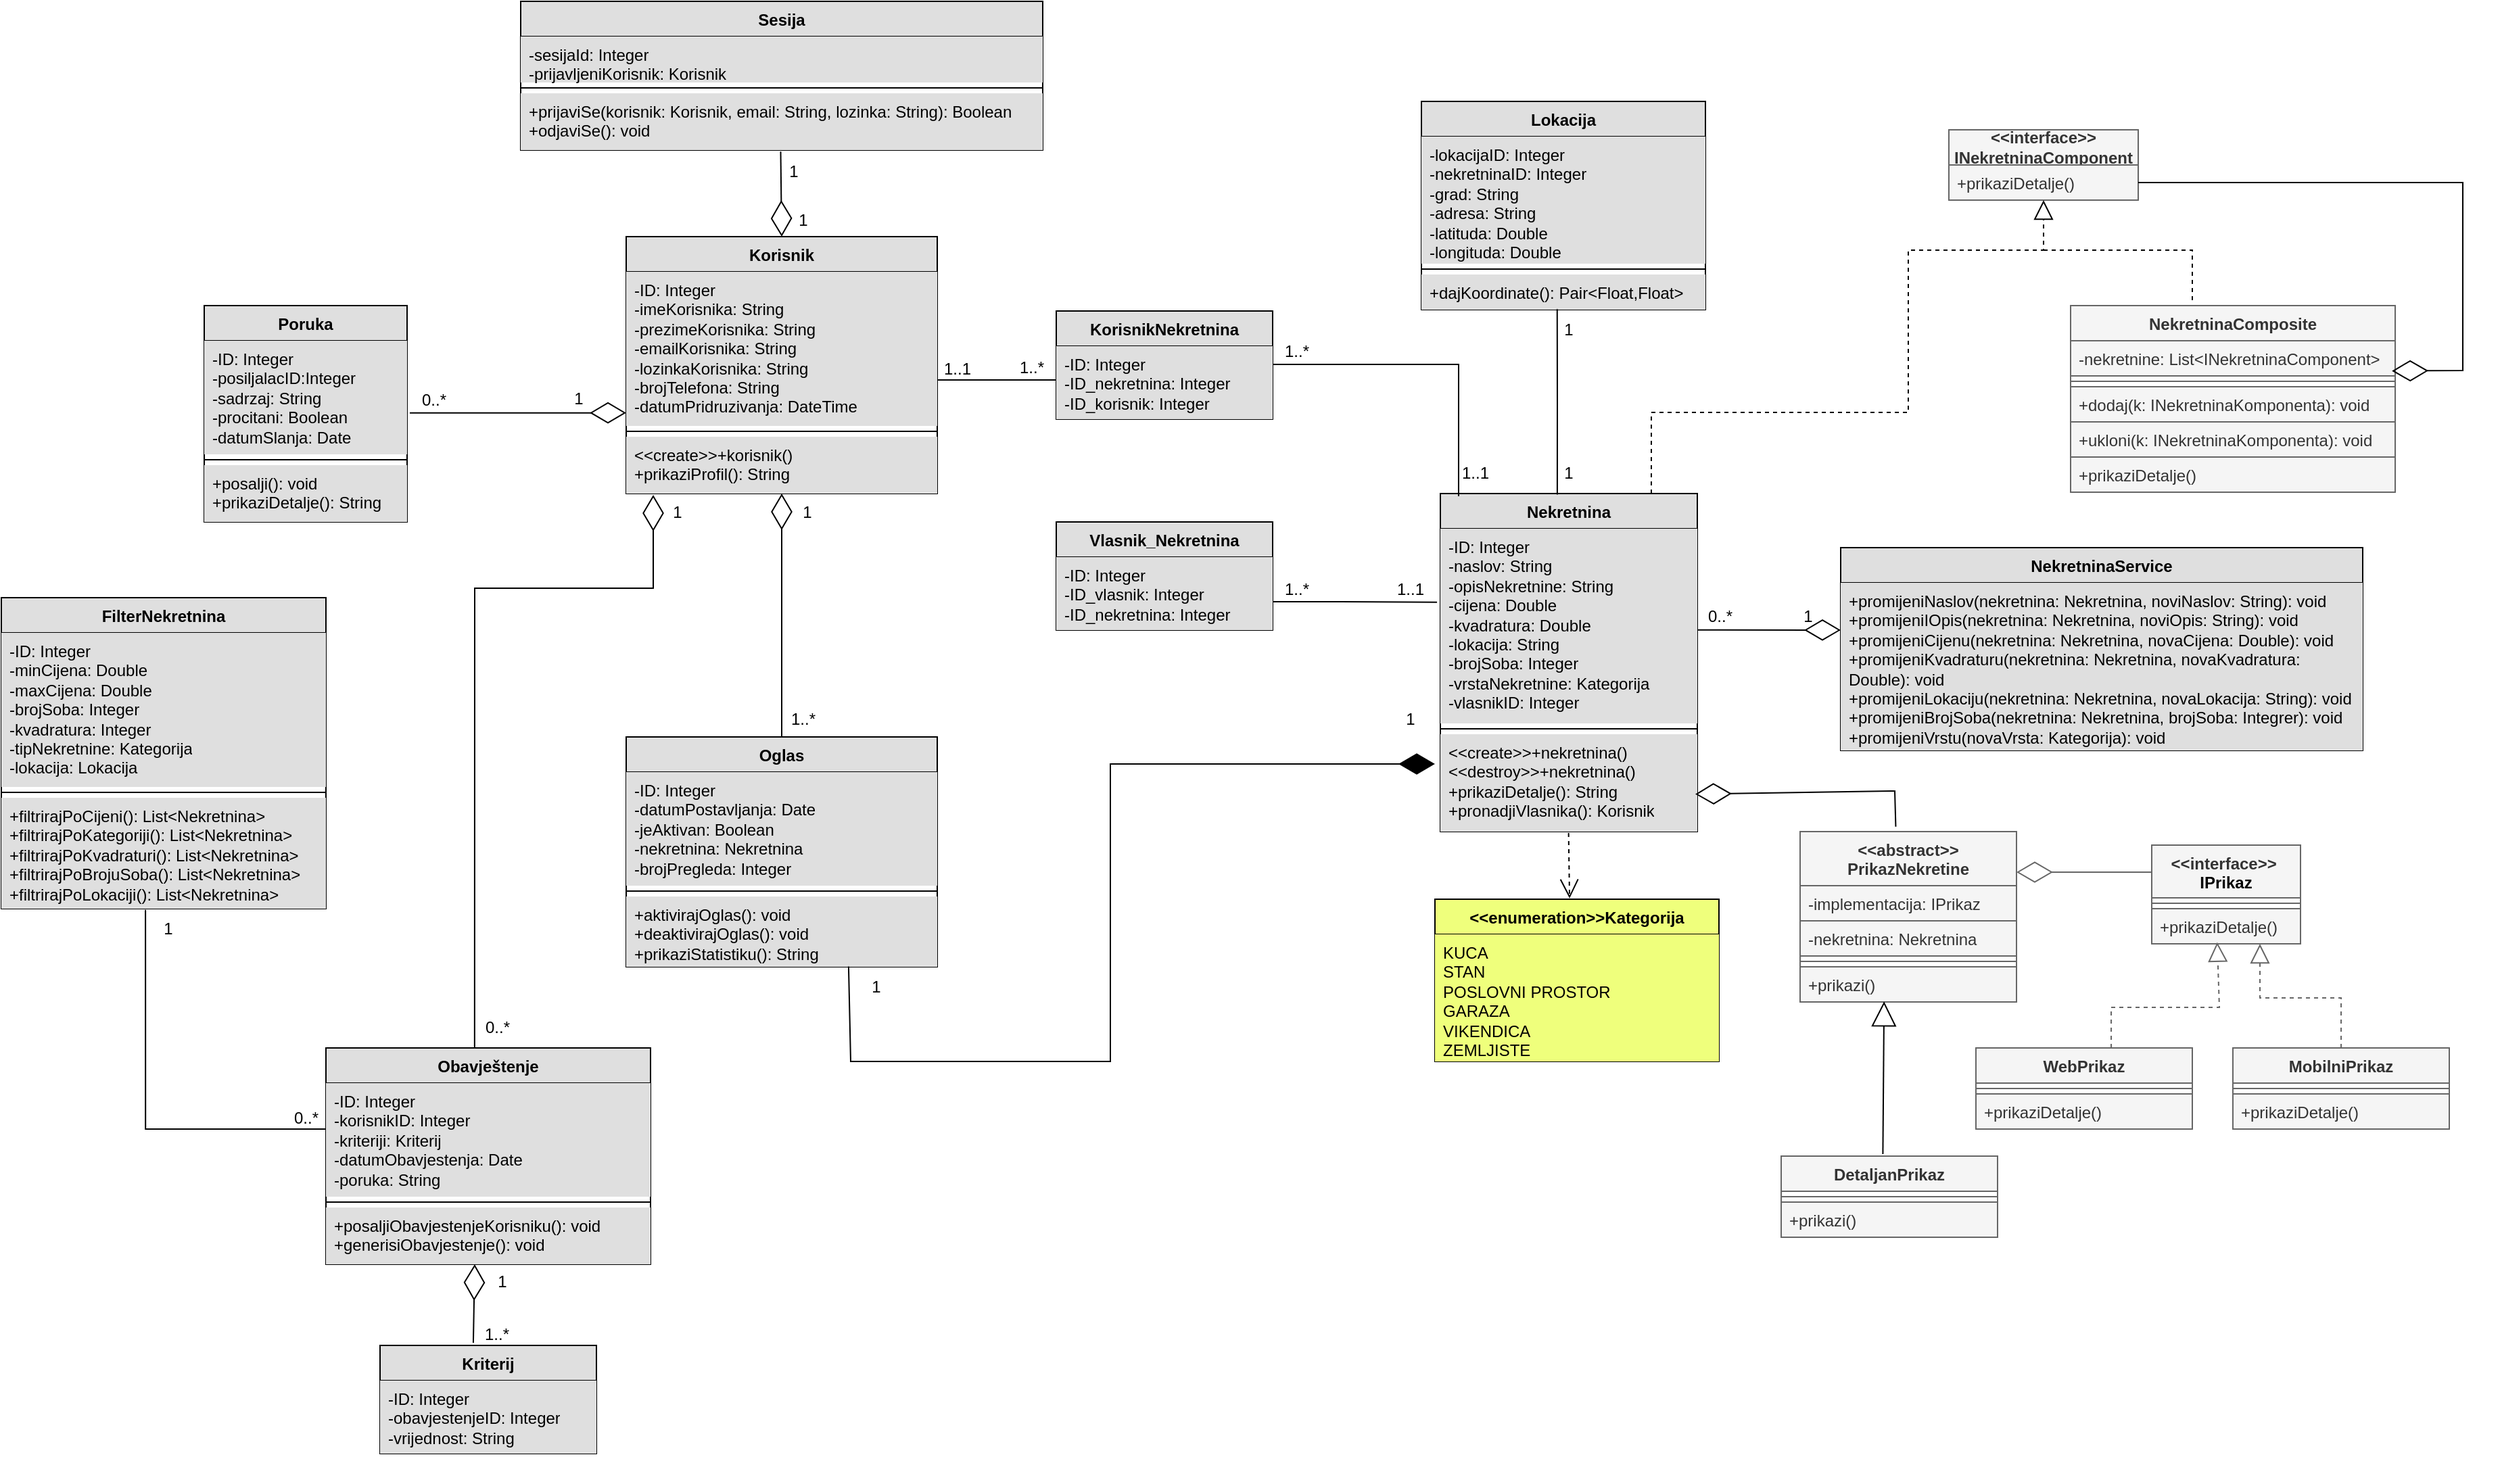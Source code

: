 <mxfile version="27.0.6">
  <diagram id="C5RBs43oDa-KdzZeNtuy" name="Page-1">
    <mxGraphModel dx="1733" dy="496" grid="1" gridSize="10" guides="1" tooltips="1" connect="1" arrows="1" fold="1" page="1" pageScale="1" pageWidth="827" pageHeight="1169" math="0" shadow="0">
      <root>
        <mxCell id="WIyWlLk6GJQsqaUBKTNV-0" />
        <mxCell id="WIyWlLk6GJQsqaUBKTNV-1" parent="WIyWlLk6GJQsqaUBKTNV-0" />
        <mxCell id="BjxAO7Ric-BMWEDelXb--10" value="Sesija" style="swimlane;fontStyle=1;align=center;verticalAlign=top;childLayout=stackLayout;horizontal=1;startSize=26;horizontalStack=0;resizeParent=1;resizeParentMax=0;resizeLast=0;collapsible=1;marginBottom=0;whiteSpace=wrap;html=1;fillColor=#DFDFDF;" parent="WIyWlLk6GJQsqaUBKTNV-1" vertex="1">
          <mxGeometry x="234" y="16" width="386" height="110" as="geometry" />
        </mxCell>
        <mxCell id="BjxAO7Ric-BMWEDelXb--11" value="-sesijaId: Integer&lt;div&gt;-prijavljeniKorisnik: Korisnik&lt;/div&gt;" style="text;strokeColor=none;fillColor=#DFDFDF;align=left;verticalAlign=top;spacingLeft=4;spacingRight=4;overflow=hidden;rotatable=0;points=[[0,0.5],[1,0.5]];portConstraint=eastwest;whiteSpace=wrap;html=1;" parent="BjxAO7Ric-BMWEDelXb--10" vertex="1">
          <mxGeometry y="26" width="386" height="34" as="geometry" />
        </mxCell>
        <mxCell id="BjxAO7Ric-BMWEDelXb--12" value="" style="line;strokeWidth=1;fillColor=none;align=left;verticalAlign=middle;spacingTop=-1;spacingLeft=3;spacingRight=3;rotatable=0;labelPosition=right;points=[];portConstraint=eastwest;strokeColor=inherit;" parent="BjxAO7Ric-BMWEDelXb--10" vertex="1">
          <mxGeometry y="60" width="386" height="8" as="geometry" />
        </mxCell>
        <mxCell id="BjxAO7Ric-BMWEDelXb--13" value="+prijaviSe(korisnik: Korisnik, email: String, lozinka: String): Boolean&lt;div&gt;+odjaviSe(): void&lt;/div&gt;" style="text;strokeColor=none;fillColor=#DFDFDF;align=left;verticalAlign=top;spacingLeft=4;spacingRight=4;overflow=hidden;rotatable=0;points=[[0,0.5],[1,0.5]];portConstraint=eastwest;whiteSpace=wrap;html=1;" parent="BjxAO7Ric-BMWEDelXb--10" vertex="1">
          <mxGeometry y="68" width="386" height="42" as="geometry" />
        </mxCell>
        <mxCell id="BjxAO7Ric-BMWEDelXb--14" value="Korisnik" style="swimlane;fontStyle=1;align=center;verticalAlign=top;childLayout=stackLayout;horizontal=1;startSize=26;horizontalStack=0;resizeParent=1;resizeParentMax=0;resizeLast=0;collapsible=1;marginBottom=0;whiteSpace=wrap;html=1;fillColor=#DFDFDF;" parent="WIyWlLk6GJQsqaUBKTNV-1" vertex="1">
          <mxGeometry x="312" y="190" width="230" height="190" as="geometry" />
        </mxCell>
        <mxCell id="BjxAO7Ric-BMWEDelXb--15" value="-ID: Integer&lt;div&gt;-imeKorisnika: String&lt;/div&gt;&lt;div&gt;-prezimeKorisnika: String&lt;/div&gt;&lt;div&gt;-emailKorisnika: String&lt;/div&gt;&lt;div&gt;-lozinkaKorisnika: String&lt;/div&gt;&lt;div&gt;-brojTelefona: String&lt;/div&gt;&lt;div&gt;-datumPridruzivanja: DateTime&lt;/div&gt;" style="text;strokeColor=none;fillColor=#DFDFDF;align=left;verticalAlign=top;spacingLeft=4;spacingRight=4;overflow=hidden;rotatable=0;points=[[0,0.5],[1,0.5]];portConstraint=eastwest;whiteSpace=wrap;html=1;" parent="BjxAO7Ric-BMWEDelXb--14" vertex="1">
          <mxGeometry y="26" width="230" height="114" as="geometry" />
        </mxCell>
        <mxCell id="BjxAO7Ric-BMWEDelXb--16" value="" style="line;strokeWidth=1;fillColor=none;align=left;verticalAlign=middle;spacingTop=-1;spacingLeft=3;spacingRight=3;rotatable=0;labelPosition=right;points=[];portConstraint=eastwest;strokeColor=inherit;" parent="BjxAO7Ric-BMWEDelXb--14" vertex="1">
          <mxGeometry y="140" width="230" height="8" as="geometry" />
        </mxCell>
        <mxCell id="BjxAO7Ric-BMWEDelXb--17" value="&amp;lt;&amp;lt;create&amp;gt;&amp;gt;+korisnik()&lt;div&gt;+prikaziProfil(): String&lt;/div&gt;" style="text;strokeColor=none;fillColor=#DFDFDF;align=left;verticalAlign=top;spacingLeft=4;spacingRight=4;overflow=hidden;rotatable=0;points=[[0,0.5],[1,0.5]];portConstraint=eastwest;whiteSpace=wrap;html=1;" parent="BjxAO7Ric-BMWEDelXb--14" vertex="1">
          <mxGeometry y="148" width="230" height="42" as="geometry" />
        </mxCell>
        <mxCell id="BjxAO7Ric-BMWEDelXb--18" value="" style="endArrow=diamondThin;endFill=0;endSize=24;html=1;rounded=0;entryX=0.5;entryY=0;entryDx=0;entryDy=0;exitX=0.498;exitY=1.026;exitDx=0;exitDy=0;exitPerimeter=0;" parent="WIyWlLk6GJQsqaUBKTNV-1" source="BjxAO7Ric-BMWEDelXb--13" target="BjxAO7Ric-BMWEDelXb--14" edge="1">
          <mxGeometry width="160" relative="1" as="geometry">
            <mxPoint x="427" y="140" as="sourcePoint" />
            <mxPoint x="490" y="150" as="targetPoint" />
          </mxGeometry>
        </mxCell>
        <mxCell id="BjxAO7Ric-BMWEDelXb--19" value="1" style="text;html=1;align=center;verticalAlign=middle;whiteSpace=wrap;rounded=0;" parent="WIyWlLk6GJQsqaUBKTNV-1" vertex="1">
          <mxGeometry x="406" y="127" width="60" height="30" as="geometry" />
        </mxCell>
        <mxCell id="BjxAO7Ric-BMWEDelXb--20" value="1" style="text;html=1;align=center;verticalAlign=middle;whiteSpace=wrap;rounded=0;" parent="WIyWlLk6GJQsqaUBKTNV-1" vertex="1">
          <mxGeometry x="413" y="163" width="60" height="30" as="geometry" />
        </mxCell>
        <mxCell id="BjxAO7Ric-BMWEDelXb--21" value="Poruka" style="swimlane;fontStyle=1;align=center;verticalAlign=top;childLayout=stackLayout;horizontal=1;startSize=26;horizontalStack=0;resizeParent=1;resizeParentMax=0;resizeLast=0;collapsible=1;marginBottom=0;whiteSpace=wrap;html=1;fillColor=#DFDFDF;" parent="WIyWlLk6GJQsqaUBKTNV-1" vertex="1">
          <mxGeometry y="241" width="150" height="160" as="geometry" />
        </mxCell>
        <mxCell id="BjxAO7Ric-BMWEDelXb--22" value="-ID: Integer&lt;div&gt;-posiljalacID:Integer&lt;/div&gt;&lt;div&gt;-sadrzaj: String&lt;/div&gt;&lt;div&gt;-procitani: Boolean&lt;/div&gt;&lt;div&gt;-datumSlanja: Date&lt;/div&gt;" style="text;strokeColor=none;fillColor=#DFDFDF;align=left;verticalAlign=top;spacingLeft=4;spacingRight=4;overflow=hidden;rotatable=0;points=[[0,0.5],[1,0.5]];portConstraint=eastwest;whiteSpace=wrap;html=1;" parent="BjxAO7Ric-BMWEDelXb--21" vertex="1">
          <mxGeometry y="26" width="150" height="84" as="geometry" />
        </mxCell>
        <mxCell id="BjxAO7Ric-BMWEDelXb--23" value="" style="line;strokeWidth=1;fillColor=none;align=left;verticalAlign=middle;spacingTop=-1;spacingLeft=3;spacingRight=3;rotatable=0;labelPosition=right;points=[];portConstraint=eastwest;strokeColor=inherit;" parent="BjxAO7Ric-BMWEDelXb--21" vertex="1">
          <mxGeometry y="110" width="150" height="8" as="geometry" />
        </mxCell>
        <mxCell id="BjxAO7Ric-BMWEDelXb--24" value="+posalji(): void&lt;div&gt;+prikaziDetalje(): String&lt;/div&gt;" style="text;strokeColor=none;fillColor=#DFDFDF;align=left;verticalAlign=top;spacingLeft=4;spacingRight=4;overflow=hidden;rotatable=0;points=[[0,0.5],[1,0.5]];portConstraint=eastwest;whiteSpace=wrap;html=1;" parent="BjxAO7Ric-BMWEDelXb--21" vertex="1">
          <mxGeometry y="118" width="150" height="42" as="geometry" />
        </mxCell>
        <mxCell id="BjxAO7Ric-BMWEDelXb--25" style="edgeStyle=orthogonalEdgeStyle;rounded=0;orthogonalLoop=1;jettySize=auto;html=1;exitX=1;exitY=0.5;exitDx=0;exitDy=0;" parent="BjxAO7Ric-BMWEDelXb--21" source="BjxAO7Ric-BMWEDelXb--24" target="BjxAO7Ric-BMWEDelXb--24" edge="1">
          <mxGeometry relative="1" as="geometry" />
        </mxCell>
        <mxCell id="BjxAO7Ric-BMWEDelXb--26" value="" style="endArrow=diamondThin;endFill=0;endSize=24;html=1;rounded=0;" parent="WIyWlLk6GJQsqaUBKTNV-1" edge="1">
          <mxGeometry width="160" relative="1" as="geometry">
            <mxPoint x="152" y="320.33" as="sourcePoint" />
            <mxPoint x="312" y="320.33" as="targetPoint" />
          </mxGeometry>
        </mxCell>
        <mxCell id="BjxAO7Ric-BMWEDelXb--27" value="0..*" style="text;html=1;align=center;verticalAlign=middle;whiteSpace=wrap;rounded=0;" parent="WIyWlLk6GJQsqaUBKTNV-1" vertex="1">
          <mxGeometry x="140" y="296" width="60" height="30" as="geometry" />
        </mxCell>
        <mxCell id="BjxAO7Ric-BMWEDelXb--28" value="1" style="text;html=1;align=center;verticalAlign=middle;whiteSpace=wrap;rounded=0;" parent="WIyWlLk6GJQsqaUBKTNV-1" vertex="1">
          <mxGeometry x="247" y="295" width="60" height="30" as="geometry" />
        </mxCell>
        <mxCell id="BjxAO7Ric-BMWEDelXb--29" value="KorisnikNekretnina" style="swimlane;fontStyle=1;align=center;verticalAlign=top;childLayout=stackLayout;horizontal=1;startSize=26;horizontalStack=0;resizeParent=1;resizeParentMax=0;resizeLast=0;collapsible=1;marginBottom=0;whiteSpace=wrap;html=1;fillColor=#DFDFDF;" parent="WIyWlLk6GJQsqaUBKTNV-1" vertex="1">
          <mxGeometry x="630" y="245" width="160" height="80" as="geometry" />
        </mxCell>
        <mxCell id="BjxAO7Ric-BMWEDelXb--30" value="-ID: Integer&lt;div&gt;-ID_nekretnina: Integer&lt;/div&gt;&lt;div&gt;-ID_korisnik: Integer&lt;/div&gt;" style="text;strokeColor=none;fillColor=#DFDFDF;align=left;verticalAlign=top;spacingLeft=4;spacingRight=4;overflow=hidden;rotatable=0;points=[[0,0.5],[1,0.5]];portConstraint=eastwest;whiteSpace=wrap;html=1;" parent="BjxAO7Ric-BMWEDelXb--29" vertex="1">
          <mxGeometry y="26" width="160" height="54" as="geometry" />
        </mxCell>
        <mxCell id="BjxAO7Ric-BMWEDelXb--33" value="" style="endArrow=none;html=1;edgeStyle=orthogonalEdgeStyle;rounded=0;" parent="WIyWlLk6GJQsqaUBKTNV-1" edge="1">
          <mxGeometry relative="1" as="geometry">
            <mxPoint x="542" y="296" as="sourcePoint" />
            <mxPoint x="630" y="296" as="targetPoint" />
            <Array as="points">
              <mxPoint x="602" y="296" />
              <mxPoint x="602" y="296" />
            </Array>
          </mxGeometry>
        </mxCell>
        <mxCell id="BjxAO7Ric-BMWEDelXb--36" value="Lokacija" style="swimlane;fontStyle=1;align=center;verticalAlign=top;childLayout=stackLayout;horizontal=1;startSize=26;horizontalStack=0;resizeParent=1;resizeParentMax=0;resizeLast=0;collapsible=1;marginBottom=0;whiteSpace=wrap;html=1;fillColor=#DFDFDF;" parent="WIyWlLk6GJQsqaUBKTNV-1" vertex="1">
          <mxGeometry x="900" y="90" width="210" height="154" as="geometry" />
        </mxCell>
        <mxCell id="BjxAO7Ric-BMWEDelXb--37" value="-lokacijaID: Integer&lt;div&gt;-nekretninaID: Integer&lt;/div&gt;&lt;div&gt;-grad: String&lt;/div&gt;&lt;div&gt;-adresa: String&lt;/div&gt;&lt;div&gt;-latituda: Double&lt;/div&gt;&lt;div&gt;-longituda: Double&lt;/div&gt;" style="text;strokeColor=none;fillColor=#DFDFDF;align=left;verticalAlign=top;spacingLeft=4;spacingRight=4;overflow=hidden;rotatable=0;points=[[0,0.5],[1,0.5]];portConstraint=eastwest;whiteSpace=wrap;html=1;" parent="BjxAO7Ric-BMWEDelXb--36" vertex="1">
          <mxGeometry y="26" width="210" height="94" as="geometry" />
        </mxCell>
        <mxCell id="BjxAO7Ric-BMWEDelXb--38" value="" style="line;strokeWidth=1;fillColor=#DFDFDF;align=left;verticalAlign=middle;spacingTop=-1;spacingLeft=3;spacingRight=3;rotatable=0;labelPosition=right;points=[];portConstraint=eastwest;strokeColor=inherit;" parent="BjxAO7Ric-BMWEDelXb--36" vertex="1">
          <mxGeometry y="120" width="210" height="8" as="geometry" />
        </mxCell>
        <mxCell id="BjxAO7Ric-BMWEDelXb--39" value="+dajKoordinate(): Pair&amp;lt;Float,Float&amp;gt;" style="text;strokeColor=none;fillColor=#DFDFDF;align=left;verticalAlign=top;spacingLeft=4;spacingRight=4;overflow=hidden;rotatable=0;points=[[0,0.5],[1,0.5]];portConstraint=eastwest;whiteSpace=wrap;html=1;" parent="BjxAO7Ric-BMWEDelXb--36" vertex="1">
          <mxGeometry y="128" width="210" height="26" as="geometry" />
        </mxCell>
        <mxCell id="BjxAO7Ric-BMWEDelXb--40" value="Nekretnina" style="swimlane;fontStyle=1;align=center;verticalAlign=top;childLayout=stackLayout;horizontal=1;startSize=26;horizontalStack=0;resizeParent=1;resizeParentMax=0;resizeLast=0;collapsible=1;marginBottom=0;whiteSpace=wrap;html=1;fillColor=#DFDFDF;" parent="WIyWlLk6GJQsqaUBKTNV-1" vertex="1">
          <mxGeometry x="914" y="380" width="190" height="250" as="geometry" />
        </mxCell>
        <mxCell id="BjxAO7Ric-BMWEDelXb--41" value="-ID: Integer&lt;div&gt;-naslov: String&lt;/div&gt;&lt;div&gt;-opisNekretnine: String&lt;/div&gt;&lt;div&gt;-cijena: Double&lt;/div&gt;&lt;div&gt;-kvadratura: Double&lt;/div&gt;&lt;div&gt;-lokacija: String&lt;/div&gt;&lt;div&gt;-brojSoba: Integer&lt;/div&gt;&lt;div&gt;-vrstaNekretnine: Kategorija&lt;/div&gt;&lt;div&gt;-vlasnikID: Integer&lt;/div&gt;" style="text;strokeColor=none;fillColor=#DFDFDF;align=left;verticalAlign=top;spacingLeft=4;spacingRight=4;overflow=hidden;rotatable=0;points=[[0,0.5],[1,0.5]];portConstraint=eastwest;whiteSpace=wrap;html=1;" parent="BjxAO7Ric-BMWEDelXb--40" vertex="1">
          <mxGeometry y="26" width="190" height="144" as="geometry" />
        </mxCell>
        <mxCell id="BjxAO7Ric-BMWEDelXb--42" value="" style="line;strokeWidth=1;fillColor=none;align=left;verticalAlign=middle;spacingTop=-1;spacingLeft=3;spacingRight=3;rotatable=0;labelPosition=right;points=[];portConstraint=eastwest;strokeColor=inherit;" parent="BjxAO7Ric-BMWEDelXb--40" vertex="1">
          <mxGeometry y="170" width="190" height="8" as="geometry" />
        </mxCell>
        <mxCell id="BjxAO7Ric-BMWEDelXb--43" value="&amp;lt;&amp;lt;create&amp;gt;&amp;gt;+nekretnina()&lt;div&gt;&amp;lt;&amp;lt;destroy&amp;gt;&amp;gt;+nekretnina()&lt;/div&gt;&lt;div&gt;+prikaziDetalje(): String&lt;/div&gt;&lt;div&gt;+pronadjiVlasnika(): Korisnik&lt;/div&gt;" style="text;strokeColor=none;fillColor=#DFDFDF;align=left;verticalAlign=top;spacingLeft=4;spacingRight=4;overflow=hidden;rotatable=0;points=[[0,0.5],[1,0.5]];portConstraint=eastwest;whiteSpace=wrap;html=1;" parent="BjxAO7Ric-BMWEDelXb--40" vertex="1">
          <mxGeometry y="178" width="190" height="72" as="geometry" />
        </mxCell>
        <mxCell id="BjxAO7Ric-BMWEDelXb--44" value="" style="endArrow=none;html=1;edgeStyle=orthogonalEdgeStyle;rounded=0;entryX=0.478;entryY=0.985;entryDx=0;entryDy=0;entryPerimeter=0;exitX=0.455;exitY=0.003;exitDx=0;exitDy=0;exitPerimeter=0;" parent="WIyWlLk6GJQsqaUBKTNV-1" source="BjxAO7Ric-BMWEDelXb--40" target="BjxAO7Ric-BMWEDelXb--39" edge="1">
          <mxGeometry relative="1" as="geometry">
            <mxPoint x="961" y="309.52" as="sourcePoint" />
            <mxPoint x="1049" y="309.52" as="targetPoint" />
            <Array as="points" />
          </mxGeometry>
        </mxCell>
        <mxCell id="BjxAO7Ric-BMWEDelXb--45" value="1" style="text;html=1;align=center;verticalAlign=middle;whiteSpace=wrap;rounded=0;" parent="WIyWlLk6GJQsqaUBKTNV-1" vertex="1">
          <mxGeometry x="979" y="244" width="60" height="30" as="geometry" />
        </mxCell>
        <mxCell id="BjxAO7Ric-BMWEDelXb--46" value="1" style="text;html=1;align=center;verticalAlign=middle;whiteSpace=wrap;rounded=0;" parent="WIyWlLk6GJQsqaUBKTNV-1" vertex="1">
          <mxGeometry x="979" y="350" width="60" height="30" as="geometry" />
        </mxCell>
        <mxCell id="BjxAO7Ric-BMWEDelXb--47" value="" style="endArrow=none;html=1;edgeStyle=orthogonalEdgeStyle;rounded=0;entryX=0.071;entryY=0.008;entryDx=0;entryDy=0;entryPerimeter=0;" parent="WIyWlLk6GJQsqaUBKTNV-1" target="BjxAO7Ric-BMWEDelXb--40" edge="1">
          <mxGeometry relative="1" as="geometry">
            <mxPoint x="790" y="284.52" as="sourcePoint" />
            <mxPoint x="878" y="284.52" as="targetPoint" />
            <Array as="points">
              <mxPoint x="928" y="285" />
            </Array>
          </mxGeometry>
        </mxCell>
        <mxCell id="BjxAO7Ric-BMWEDelXb--48" value="1..*" style="text;html=1;align=center;verticalAlign=middle;whiteSpace=wrap;rounded=0;" parent="WIyWlLk6GJQsqaUBKTNV-1" vertex="1">
          <mxGeometry x="778" y="260" width="60" height="30" as="geometry" />
        </mxCell>
        <mxCell id="BjxAO7Ric-BMWEDelXb--49" value="1..1" style="text;html=1;align=center;verticalAlign=middle;whiteSpace=wrap;rounded=0;" parent="WIyWlLk6GJQsqaUBKTNV-1" vertex="1">
          <mxGeometry x="910" y="350" width="60" height="30" as="geometry" />
        </mxCell>
        <mxCell id="BjxAO7Ric-BMWEDelXb--50" value="Vlasnik_Nekretnina" style="swimlane;fontStyle=1;align=center;verticalAlign=top;childLayout=stackLayout;horizontal=1;startSize=26;horizontalStack=0;resizeParent=1;resizeParentMax=0;resizeLast=0;collapsible=1;marginBottom=0;whiteSpace=wrap;html=1;fillColor=#DFDFDF;" parent="WIyWlLk6GJQsqaUBKTNV-1" vertex="1">
          <mxGeometry x="630" y="401" width="160" height="80" as="geometry" />
        </mxCell>
        <mxCell id="BjxAO7Ric-BMWEDelXb--51" value="-ID: Integer&lt;div&gt;-ID_vlasnik: Integer&lt;/div&gt;&lt;div&gt;-ID_nekretnina: Integer&lt;/div&gt;" style="text;strokeColor=none;fillColor=#DFDFDF;align=left;verticalAlign=top;spacingLeft=4;spacingRight=4;overflow=hidden;rotatable=0;points=[[0,0.5],[1,0.5]];portConstraint=eastwest;whiteSpace=wrap;html=1;" parent="BjxAO7Ric-BMWEDelXb--50" vertex="1">
          <mxGeometry y="26" width="160" height="54" as="geometry" />
        </mxCell>
        <mxCell id="BjxAO7Ric-BMWEDelXb--52" value="" style="endArrow=none;html=1;edgeStyle=orthogonalEdgeStyle;rounded=0;entryX=-0.013;entryY=0.378;entryDx=0;entryDy=0;entryPerimeter=0;" parent="WIyWlLk6GJQsqaUBKTNV-1" target="BjxAO7Ric-BMWEDelXb--41" edge="1">
          <mxGeometry relative="1" as="geometry">
            <mxPoint x="790" y="460" as="sourcePoint" />
            <mxPoint x="878" y="460" as="targetPoint" />
            <Array as="points">
              <mxPoint x="840" y="460" />
              <mxPoint x="840" y="460" />
            </Array>
          </mxGeometry>
        </mxCell>
        <mxCell id="BjxAO7Ric-BMWEDelXb--53" value="1..*" style="text;html=1;align=center;verticalAlign=middle;whiteSpace=wrap;rounded=0;" parent="WIyWlLk6GJQsqaUBKTNV-1" vertex="1">
          <mxGeometry x="778" y="436" width="60" height="30" as="geometry" />
        </mxCell>
        <mxCell id="BjxAO7Ric-BMWEDelXb--54" value="1..1" style="text;html=1;align=center;verticalAlign=middle;whiteSpace=wrap;rounded=0;" parent="WIyWlLk6GJQsqaUBKTNV-1" vertex="1">
          <mxGeometry x="862" y="436" width="60" height="30" as="geometry" />
        </mxCell>
        <mxCell id="BjxAO7Ric-BMWEDelXb--55" value="Oglas" style="swimlane;fontStyle=1;align=center;verticalAlign=top;childLayout=stackLayout;horizontal=1;startSize=26;horizontalStack=0;resizeParent=1;resizeParentMax=0;resizeLast=0;collapsible=1;marginBottom=0;whiteSpace=wrap;html=1;fillColor=#DFDFDF;" parent="WIyWlLk6GJQsqaUBKTNV-1" vertex="1">
          <mxGeometry x="312" y="560" width="230" height="170" as="geometry" />
        </mxCell>
        <mxCell id="BjxAO7Ric-BMWEDelXb--56" value="-ID: Integer&lt;div&gt;-datumPostavljanja: Date&lt;/div&gt;&lt;div&gt;-jeAktivan: Boolean&lt;/div&gt;&lt;div&gt;-nekretnina: Nekretnina&lt;/div&gt;&lt;div&gt;-brojPregleda: Integer&lt;/div&gt;" style="text;strokeColor=none;fillColor=#DFDFDF;align=left;verticalAlign=top;spacingLeft=4;spacingRight=4;overflow=hidden;rotatable=0;points=[[0,0.5],[1,0.5]];portConstraint=eastwest;whiteSpace=wrap;html=1;" parent="BjxAO7Ric-BMWEDelXb--55" vertex="1">
          <mxGeometry y="26" width="230" height="84" as="geometry" />
        </mxCell>
        <mxCell id="BjxAO7Ric-BMWEDelXb--57" value="" style="line;strokeWidth=1;fillColor=none;align=left;verticalAlign=middle;spacingTop=-1;spacingLeft=3;spacingRight=3;rotatable=0;labelPosition=right;points=[];portConstraint=eastwest;strokeColor=inherit;" parent="BjxAO7Ric-BMWEDelXb--55" vertex="1">
          <mxGeometry y="110" width="230" height="8" as="geometry" />
        </mxCell>
        <mxCell id="BjxAO7Ric-BMWEDelXb--58" value="+aktivirajOglas(): void&lt;div&gt;+deaktivirajOglas(): void&lt;/div&gt;&lt;div&gt;+prikaziStatistiku(): String&lt;/div&gt;" style="text;strokeColor=none;fillColor=#DFDFDF;align=left;verticalAlign=top;spacingLeft=4;spacingRight=4;overflow=hidden;rotatable=0;points=[[0,0.5],[1,0.5]];portConstraint=eastwest;whiteSpace=wrap;html=1;" parent="BjxAO7Ric-BMWEDelXb--55" vertex="1">
          <mxGeometry y="118" width="230" height="52" as="geometry" />
        </mxCell>
        <mxCell id="BjxAO7Ric-BMWEDelXb--59" value="1..1" style="text;html=1;align=center;verticalAlign=middle;whiteSpace=wrap;rounded=0;" parent="WIyWlLk6GJQsqaUBKTNV-1" vertex="1">
          <mxGeometry x="527" y="273" width="60" height="30" as="geometry" />
        </mxCell>
        <mxCell id="BjxAO7Ric-BMWEDelXb--61" value="1..*" style="text;html=1;align=center;verticalAlign=middle;whiteSpace=wrap;rounded=0;" parent="WIyWlLk6GJQsqaUBKTNV-1" vertex="1">
          <mxGeometry x="582" y="272" width="60" height="30" as="geometry" />
        </mxCell>
        <mxCell id="BjxAO7Ric-BMWEDelXb--62" value="" style="endArrow=diamondThin;endFill=0;endSize=24;html=1;rounded=0;exitX=0.5;exitY=0;exitDx=0;exitDy=0;entryX=0.5;entryY=1;entryDx=0;entryDy=0;" parent="WIyWlLk6GJQsqaUBKTNV-1" source="BjxAO7Ric-BMWEDelXb--55" target="BjxAO7Ric-BMWEDelXb--14" edge="1">
          <mxGeometry width="160" relative="1" as="geometry">
            <mxPoint x="306" y="440.38" as="sourcePoint" />
            <mxPoint x="480" y="430" as="targetPoint" />
          </mxGeometry>
        </mxCell>
        <mxCell id="BjxAO7Ric-BMWEDelXb--63" value="1" style="text;html=1;align=center;verticalAlign=middle;whiteSpace=wrap;rounded=0;" parent="WIyWlLk6GJQsqaUBKTNV-1" vertex="1">
          <mxGeometry x="416" y="379" width="60" height="30" as="geometry" />
        </mxCell>
        <mxCell id="BjxAO7Ric-BMWEDelXb--64" value="1..*" style="text;html=1;align=center;verticalAlign=middle;whiteSpace=wrap;rounded=0;" parent="WIyWlLk6GJQsqaUBKTNV-1" vertex="1">
          <mxGeometry x="413" y="532" width="60" height="30" as="geometry" />
        </mxCell>
        <mxCell id="BjxAO7Ric-BMWEDelXb--65" value="FilterNekretnina" style="swimlane;fontStyle=1;align=center;verticalAlign=top;childLayout=stackLayout;horizontal=1;startSize=26;horizontalStack=0;resizeParent=1;resizeParentMax=0;resizeLast=0;collapsible=1;marginBottom=0;whiteSpace=wrap;html=1;fillColor=#DFDFDF;" parent="WIyWlLk6GJQsqaUBKTNV-1" vertex="1">
          <mxGeometry x="-150" y="457" width="240" height="230" as="geometry" />
        </mxCell>
        <mxCell id="BjxAO7Ric-BMWEDelXb--66" value="-ID: Integer&lt;div&gt;-minCijena: Double&lt;/div&gt;&lt;div&gt;-maxCijena: Double&lt;/div&gt;&lt;div&gt;-brojSoba: Integer&lt;/div&gt;&lt;div&gt;-kvadratura: Integer&lt;/div&gt;&lt;div&gt;-tipNekretnine: Kategorija&lt;/div&gt;&lt;div&gt;-lokacija: Lokacija&lt;/div&gt;" style="text;strokeColor=none;fillColor=#DFDFDF;align=left;verticalAlign=top;spacingLeft=4;spacingRight=4;overflow=hidden;rotatable=0;points=[[0,0.5],[1,0.5]];portConstraint=eastwest;whiteSpace=wrap;html=1;" parent="BjxAO7Ric-BMWEDelXb--65" vertex="1">
          <mxGeometry y="26" width="240" height="114" as="geometry" />
        </mxCell>
        <mxCell id="BjxAO7Ric-BMWEDelXb--67" value="" style="line;strokeWidth=1;fillColor=none;align=left;verticalAlign=middle;spacingTop=-1;spacingLeft=3;spacingRight=3;rotatable=0;labelPosition=right;points=[];portConstraint=eastwest;strokeColor=inherit;" parent="BjxAO7Ric-BMWEDelXb--65" vertex="1">
          <mxGeometry y="140" width="240" height="8" as="geometry" />
        </mxCell>
        <mxCell id="BjxAO7Ric-BMWEDelXb--68" value="+filtrirajPoCijeni(): List&amp;lt;Nekretnina&amp;gt;&lt;div&gt;+filtrirajPoKategoriji(): List&amp;lt;Nekretnina&amp;gt;&lt;/div&gt;&lt;div&gt;+filtrirajPoKvadraturi(): List&amp;lt;Nekretnina&amp;gt;&lt;/div&gt;&lt;div&gt;+filtrirajPoBrojuSoba(): List&amp;lt;Nekretnina&amp;gt;&lt;/div&gt;&lt;div&gt;+filtrirajPoLokaciji(): List&amp;lt;Nekretnina&amp;gt;&lt;/div&gt;" style="text;strokeColor=none;fillColor=#DFDFDF;align=left;verticalAlign=top;spacingLeft=4;spacingRight=4;overflow=hidden;rotatable=0;points=[[0,0.5],[1,0.5]];portConstraint=eastwest;whiteSpace=wrap;html=1;" parent="BjxAO7Ric-BMWEDelXb--65" vertex="1">
          <mxGeometry y="148" width="240" height="82" as="geometry" />
        </mxCell>
        <mxCell id="BjxAO7Ric-BMWEDelXb--69" value="Obavještenje" style="swimlane;fontStyle=1;align=center;verticalAlign=top;childLayout=stackLayout;horizontal=1;startSize=26;horizontalStack=0;resizeParent=1;resizeParentMax=0;resizeLast=0;collapsible=1;marginBottom=0;whiteSpace=wrap;html=1;fillColor=#DFDFDF;" parent="WIyWlLk6GJQsqaUBKTNV-1" vertex="1">
          <mxGeometry x="90" y="790" width="240" height="160" as="geometry" />
        </mxCell>
        <mxCell id="BjxAO7Ric-BMWEDelXb--70" value="-ID: Integer&lt;div&gt;-korisnikID: Integer&lt;/div&gt;&lt;div&gt;-kriteriji: Kriterij&lt;/div&gt;&lt;div&gt;-datumObavjestenja: Date&lt;/div&gt;&lt;div&gt;-poruka: String&lt;/div&gt;" style="text;strokeColor=none;fillColor=#DFDFDF;align=left;verticalAlign=top;spacingLeft=4;spacingRight=4;overflow=hidden;rotatable=0;points=[[0,0.5],[1,0.5]];portConstraint=eastwest;whiteSpace=wrap;html=1;" parent="BjxAO7Ric-BMWEDelXb--69" vertex="1">
          <mxGeometry y="26" width="240" height="84" as="geometry" />
        </mxCell>
        <mxCell id="BjxAO7Ric-BMWEDelXb--71" value="" style="line;strokeWidth=1;fillColor=#DFDFDF;align=left;verticalAlign=middle;spacingTop=-1;spacingLeft=3;spacingRight=3;rotatable=0;labelPosition=right;points=[];portConstraint=eastwest;strokeColor=inherit;" parent="BjxAO7Ric-BMWEDelXb--69" vertex="1">
          <mxGeometry y="110" width="240" height="8" as="geometry" />
        </mxCell>
        <mxCell id="BjxAO7Ric-BMWEDelXb--72" value="+posaljiObavjestenjeKorisniku(): void&lt;div&gt;+generisiObavjestenje(): void&lt;/div&gt;" style="text;strokeColor=none;fillColor=#DFDFDF;align=left;verticalAlign=top;spacingLeft=4;spacingRight=4;overflow=hidden;rotatable=0;points=[[0,0.5],[1,0.5]];portConstraint=eastwest;whiteSpace=wrap;html=1;" parent="BjxAO7Ric-BMWEDelXb--69" vertex="1">
          <mxGeometry y="118" width="240" height="42" as="geometry" />
        </mxCell>
        <mxCell id="BjxAO7Ric-BMWEDelXb--73" value="" style="endArrow=diamondThin;endFill=0;endSize=24;html=1;rounded=0;exitX=0.458;exitY=0.003;exitDx=0;exitDy=0;entryX=0.5;entryY=1;entryDx=0;entryDy=0;exitPerimeter=0;" parent="WIyWlLk6GJQsqaUBKTNV-1" source="BjxAO7Ric-BMWEDelXb--69" edge="1">
          <mxGeometry width="160" relative="1" as="geometry">
            <mxPoint x="330" y="481" as="sourcePoint" />
            <mxPoint x="332" y="381" as="targetPoint" />
            <Array as="points">
              <mxPoint x="200" y="450" />
              <mxPoint x="332" y="450" />
            </Array>
          </mxGeometry>
        </mxCell>
        <mxCell id="BjxAO7Ric-BMWEDelXb--74" value="0..*" style="text;html=1;align=center;verticalAlign=middle;whiteSpace=wrap;rounded=0;" parent="WIyWlLk6GJQsqaUBKTNV-1" vertex="1">
          <mxGeometry x="187" y="760" width="60" height="30" as="geometry" />
        </mxCell>
        <mxCell id="BjxAO7Ric-BMWEDelXb--75" value="1" style="text;html=1;align=center;verticalAlign=middle;whiteSpace=wrap;rounded=0;" parent="WIyWlLk6GJQsqaUBKTNV-1" vertex="1">
          <mxGeometry x="320" y="379" width="60" height="30" as="geometry" />
        </mxCell>
        <mxCell id="BjxAO7Ric-BMWEDelXb--76" value="" style="endArrow=none;html=1;edgeStyle=orthogonalEdgeStyle;rounded=0;exitX=0.444;exitY=1.01;exitDx=0;exitDy=0;exitPerimeter=0;" parent="WIyWlLk6GJQsqaUBKTNV-1" source="BjxAO7Ric-BMWEDelXb--68" edge="1">
          <mxGeometry relative="1" as="geometry">
            <mxPoint x="-70" y="774.41" as="sourcePoint" />
            <mxPoint x="90" y="850" as="targetPoint" />
            <Array as="points">
              <mxPoint x="-43" y="850" />
            </Array>
          </mxGeometry>
        </mxCell>
        <mxCell id="BjxAO7Ric-BMWEDelXb--77" value="1" style="text;html=1;align=center;verticalAlign=middle;whiteSpace=wrap;rounded=0;" parent="WIyWlLk6GJQsqaUBKTNV-1" vertex="1">
          <mxGeometry x="-53" y="687" width="53" height="30" as="geometry" />
        </mxCell>
        <mxCell id="BjxAO7Ric-BMWEDelXb--78" value="0..*" style="text;html=1;align=center;verticalAlign=middle;whiteSpace=wrap;rounded=0;" parent="WIyWlLk6GJQsqaUBKTNV-1" vertex="1">
          <mxGeometry x="53.5" y="830" width="43" height="23" as="geometry" />
        </mxCell>
        <mxCell id="BjxAO7Ric-BMWEDelXb--79" value="Kriterij" style="swimlane;fontStyle=1;align=center;verticalAlign=top;childLayout=stackLayout;horizontal=1;startSize=26;horizontalStack=0;resizeParent=1;resizeParentMax=0;resizeLast=0;collapsible=1;marginBottom=0;whiteSpace=wrap;html=1;fillColor=#DFDFDF;" parent="WIyWlLk6GJQsqaUBKTNV-1" vertex="1">
          <mxGeometry x="130" y="1010" width="160" height="80" as="geometry" />
        </mxCell>
        <mxCell id="BjxAO7Ric-BMWEDelXb--80" value="-ID: Integer&lt;div&gt;-obavjestenjeID: Integer&lt;/div&gt;&lt;div&gt;-vrijednost: String&lt;/div&gt;" style="text;strokeColor=none;fillColor=#DFDFDF;align=left;verticalAlign=top;spacingLeft=4;spacingRight=4;overflow=hidden;rotatable=0;points=[[0,0.5],[1,0.5]];portConstraint=eastwest;whiteSpace=wrap;html=1;" parent="BjxAO7Ric-BMWEDelXb--79" vertex="1">
          <mxGeometry y="26" width="160" height="54" as="geometry" />
        </mxCell>
        <mxCell id="BjxAO7Ric-BMWEDelXb--81" value="" style="endArrow=diamondThin;endFill=0;endSize=24;html=1;rounded=0;entryX=0.465;entryY=1.06;entryDx=0;entryDy=0;entryPerimeter=0;exitX=0.431;exitY=-0.024;exitDx=0;exitDy=0;exitPerimeter=0;" parent="WIyWlLk6GJQsqaUBKTNV-1" source="BjxAO7Ric-BMWEDelXb--79" edge="1">
          <mxGeometry width="160" relative="1" as="geometry">
            <mxPoint x="200.08" y="1004.68" as="sourcePoint" />
            <mxPoint x="200.0" y="950" as="targetPoint" />
          </mxGeometry>
        </mxCell>
        <mxCell id="BjxAO7Ric-BMWEDelXb--82" value="1" style="text;html=1;align=center;verticalAlign=middle;whiteSpace=wrap;rounded=0;" parent="WIyWlLk6GJQsqaUBKTNV-1" vertex="1">
          <mxGeometry x="199" y="951" width="43" height="23" as="geometry" />
        </mxCell>
        <mxCell id="BjxAO7Ric-BMWEDelXb--83" value="1..*" style="text;html=1;align=center;verticalAlign=middle;whiteSpace=wrap;rounded=0;" parent="WIyWlLk6GJQsqaUBKTNV-1" vertex="1">
          <mxGeometry x="194.5" y="990" width="43" height="23" as="geometry" />
        </mxCell>
        <mxCell id="BjxAO7Ric-BMWEDelXb--84" value="&amp;lt;&amp;lt;enumeration&amp;gt;&amp;gt;&lt;span style=&quot;background-color: transparent; color: light-dark(rgb(0, 0, 0), rgb(255, 255, 255));&quot;&gt;Kategorija&lt;/span&gt;" style="swimlane;fontStyle=1;align=center;verticalAlign=top;childLayout=stackLayout;horizontal=1;startSize=26;horizontalStack=0;resizeParent=1;resizeParentMax=0;resizeLast=0;collapsible=1;marginBottom=0;whiteSpace=wrap;html=1;fillColor=#EFFF7C;" parent="WIyWlLk6GJQsqaUBKTNV-1" vertex="1">
          <mxGeometry x="910" y="680" width="210" height="120" as="geometry" />
        </mxCell>
        <mxCell id="BjxAO7Ric-BMWEDelXb--85" value="KUCA&lt;div&gt;STAN&lt;/div&gt;&lt;div&gt;POSLOVNI PROSTOR&lt;/div&gt;&lt;div&gt;GARAZA&lt;/div&gt;&lt;div&gt;VIKENDICA&lt;/div&gt;&lt;div&gt;ZEMLJISTE&lt;/div&gt;" style="text;strokeColor=none;fillColor=#EFFF7C;align=left;verticalAlign=top;spacingLeft=4;spacingRight=4;overflow=hidden;rotatable=0;points=[[0,0.5],[1,0.5]];portConstraint=eastwest;whiteSpace=wrap;html=1;" parent="BjxAO7Ric-BMWEDelXb--84" vertex="1">
          <mxGeometry y="26" width="210" height="94" as="geometry" />
        </mxCell>
        <mxCell id="BjxAO7Ric-BMWEDelXb--88" value="" style="endArrow=open;endSize=12;dashed=1;html=1;rounded=0;exitX=0.499;exitY=1.014;exitDx=0;exitDy=0;exitPerimeter=0;entryX=0.474;entryY=-0.005;entryDx=0;entryDy=0;entryPerimeter=0;" parent="WIyWlLk6GJQsqaUBKTNV-1" source="BjxAO7Ric-BMWEDelXb--43" target="BjxAO7Ric-BMWEDelXb--84" edge="1">
          <mxGeometry width="160" relative="1" as="geometry">
            <mxPoint x="840" y="660" as="sourcePoint" />
            <mxPoint x="1000" y="660" as="targetPoint" />
          </mxGeometry>
        </mxCell>
        <mxCell id="BjxAO7Ric-BMWEDelXb--89" value="" style="endArrow=diamondThin;endFill=1;endSize=24;html=1;rounded=0;exitX=0.715;exitY=0.996;exitDx=0;exitDy=0;exitPerimeter=0;" parent="WIyWlLk6GJQsqaUBKTNV-1" source="BjxAO7Ric-BMWEDelXb--58" edge="1">
          <mxGeometry width="160" relative="1" as="geometry">
            <mxPoint x="527" y="868.89" as="sourcePoint" />
            <mxPoint x="910" y="580" as="targetPoint" />
            <Array as="points">
              <mxPoint x="478" y="800" />
              <mxPoint x="580" y="800" />
              <mxPoint x="670" y="800" />
              <mxPoint x="670" y="660" />
              <mxPoint x="670" y="580" />
            </Array>
          </mxGeometry>
        </mxCell>
        <mxCell id="BjxAO7Ric-BMWEDelXb--90" value="1" style="text;html=1;align=center;verticalAlign=middle;whiteSpace=wrap;rounded=0;" parent="WIyWlLk6GJQsqaUBKTNV-1" vertex="1">
          <mxGeometry x="862" y="527" width="60" height="40" as="geometry" />
        </mxCell>
        <mxCell id="BjxAO7Ric-BMWEDelXb--91" value="1" style="text;html=1;align=center;verticalAlign=middle;whiteSpace=wrap;rounded=0;" parent="WIyWlLk6GJQsqaUBKTNV-1" vertex="1">
          <mxGeometry x="467" y="730" width="60" height="30" as="geometry" />
        </mxCell>
        <mxCell id="BjxAO7Ric-BMWEDelXb--92" value="NekretninaService" style="swimlane;fontStyle=1;align=center;verticalAlign=top;childLayout=stackLayout;horizontal=1;startSize=26;horizontalStack=0;resizeParent=1;resizeParentMax=0;resizeLast=0;collapsible=1;marginBottom=0;whiteSpace=wrap;html=1;fillColor=#DFDFDF;" parent="WIyWlLk6GJQsqaUBKTNV-1" vertex="1">
          <mxGeometry x="1210" y="420" width="386" height="150" as="geometry" />
        </mxCell>
        <mxCell id="BjxAO7Ric-BMWEDelXb--93" value="+promijeniNaslov(nekretnina: Nekretnina, noviNaslov: String): void&lt;div&gt;+promijeniIOpis(nekretnina: Nekretnina, noviOpis: String): void&lt;/div&gt;&lt;div&gt;+promijeniCijenu(nekretnina: Nekretnina, novaCijena: Double): void&lt;/div&gt;&lt;div&gt;+promijeniKvadraturu(nekretnina: Nekretnina, novaKvadratura: Double): void&lt;/div&gt;&lt;div&gt;+promijeniLokaciju(nekretnina: Nekretnina, novaLokacija: String): void&lt;/div&gt;&lt;div&gt;+promijeniBrojSoba(nekretnina: Nekretnina, brojSoba: Integrer): void&lt;/div&gt;&lt;div&gt;+promijeniVrstu(novaVrsta: Kategorija): void&lt;/div&gt;" style="text;strokeColor=none;fillColor=#DFDFDF;align=left;verticalAlign=top;spacingLeft=4;spacingRight=4;overflow=hidden;rotatable=0;points=[[0,0.5],[1,0.5]];portConstraint=eastwest;whiteSpace=wrap;html=1;" parent="BjxAO7Ric-BMWEDelXb--92" vertex="1">
          <mxGeometry y="26" width="386" height="124" as="geometry" />
        </mxCell>
        <mxCell id="BjxAO7Ric-BMWEDelXb--96" value="" style="endArrow=diamondThin;endFill=0;endSize=24;html=1;rounded=0;exitX=1;exitY=0.52;exitDx=0;exitDy=0;exitPerimeter=0;" parent="WIyWlLk6GJQsqaUBKTNV-1" source="BjxAO7Ric-BMWEDelXb--41" edge="1">
          <mxGeometry width="160" relative="1" as="geometry">
            <mxPoint x="1110" y="481" as="sourcePoint" />
            <mxPoint x="1210" y="481" as="targetPoint" />
          </mxGeometry>
        </mxCell>
        <mxCell id="BjxAO7Ric-BMWEDelXb--97" value="0..*" style="text;html=1;align=center;verticalAlign=middle;whiteSpace=wrap;rounded=0;" parent="WIyWlLk6GJQsqaUBKTNV-1" vertex="1">
          <mxGeometry x="1091" y="456" width="60" height="30" as="geometry" />
        </mxCell>
        <mxCell id="BjxAO7Ric-BMWEDelXb--98" value="1" style="text;html=1;align=center;verticalAlign=middle;whiteSpace=wrap;rounded=0;" parent="WIyWlLk6GJQsqaUBKTNV-1" vertex="1">
          <mxGeometry x="1166" y="454" width="40" height="33" as="geometry" />
        </mxCell>
        <mxCell id="5SRowLiKmJ8HdHZZnALb-1" value="&lt;b&gt;&amp;lt;&amp;lt;interface&amp;gt;&amp;gt;&lt;/b&gt;&lt;div&gt;&lt;b&gt;INekretninaComponent&lt;/b&gt;&lt;/div&gt;" style="swimlane;fontStyle=0;childLayout=stackLayout;horizontal=1;startSize=26;fillColor=#f5f5f5;horizontalStack=0;resizeParent=1;resizeParentMax=0;resizeLast=0;collapsible=1;marginBottom=0;whiteSpace=wrap;html=1;fontColor=#333333;strokeColor=#666666;" parent="WIyWlLk6GJQsqaUBKTNV-1" vertex="1">
          <mxGeometry x="1290" y="111" width="140" height="52" as="geometry" />
        </mxCell>
        <mxCell id="5SRowLiKmJ8HdHZZnALb-2" value="+prikaziDetalje()" style="text;strokeColor=#666666;fillColor=#f5f5f5;align=left;verticalAlign=top;spacingLeft=4;spacingRight=4;overflow=hidden;rotatable=0;points=[[0,0.5],[1,0.5]];portConstraint=eastwest;whiteSpace=wrap;html=1;fontColor=#333333;" parent="5SRowLiKmJ8HdHZZnALb-1" vertex="1">
          <mxGeometry y="26" width="140" height="26" as="geometry" />
        </mxCell>
        <mxCell id="5SRowLiKmJ8HdHZZnALb-5" value="" style="endArrow=block;dashed=1;endFill=0;endSize=12;html=1;rounded=0;exitX=0.821;exitY=0;exitDx=0;exitDy=0;exitPerimeter=0;" parent="WIyWlLk6GJQsqaUBKTNV-1" source="BjxAO7Ric-BMWEDelXb--40" target="5SRowLiKmJ8HdHZZnALb-2" edge="1">
          <mxGeometry width="160" relative="1" as="geometry">
            <mxPoint x="1070" y="370" as="sourcePoint" />
            <mxPoint x="1260" y="230" as="targetPoint" />
            <Array as="points">
              <mxPoint x="1070" y="320" />
              <mxPoint x="1170" y="320" />
              <mxPoint x="1220" y="320" />
              <mxPoint x="1260" y="320" />
              <mxPoint x="1260" y="200" />
              <mxPoint x="1360" y="200" />
            </Array>
          </mxGeometry>
        </mxCell>
        <mxCell id="5SRowLiKmJ8HdHZZnALb-6" value="NekretninaComposite" style="swimlane;fontStyle=1;align=center;verticalAlign=top;childLayout=stackLayout;horizontal=1;startSize=26;horizontalStack=0;resizeParent=1;resizeParentMax=0;resizeLast=0;collapsible=1;marginBottom=0;whiteSpace=wrap;html=1;fillColor=#f5f5f5;fontColor=#333333;strokeColor=#666666;" parent="WIyWlLk6GJQsqaUBKTNV-1" vertex="1">
          <mxGeometry x="1380" y="241" width="240" height="138" as="geometry" />
        </mxCell>
        <mxCell id="5SRowLiKmJ8HdHZZnALb-7" value="-nekretnine: List&amp;lt;INekretninaComponent&amp;gt;" style="text;strokeColor=#666666;fillColor=#f5f5f5;align=left;verticalAlign=top;spacingLeft=4;spacingRight=4;overflow=hidden;rotatable=0;points=[[0,0.5],[1,0.5]];portConstraint=eastwest;whiteSpace=wrap;html=1;fontColor=#333333;" parent="5SRowLiKmJ8HdHZZnALb-6" vertex="1">
          <mxGeometry y="26" width="240" height="26" as="geometry" />
        </mxCell>
        <mxCell id="5SRowLiKmJ8HdHZZnALb-8" value="" style="line;strokeWidth=1;fillColor=#f5f5f5;align=left;verticalAlign=middle;spacingTop=-1;spacingLeft=3;spacingRight=3;rotatable=0;labelPosition=right;points=[];portConstraint=eastwest;strokeColor=#666666;fontColor=#333333;" parent="5SRowLiKmJ8HdHZZnALb-6" vertex="1">
          <mxGeometry y="52" width="240" height="8" as="geometry" />
        </mxCell>
        <mxCell id="5SRowLiKmJ8HdHZZnALb-9" value="+dodaj(k: INekretninaKomponenta): void" style="text;strokeColor=#666666;fillColor=#f5f5f5;align=left;verticalAlign=top;spacingLeft=4;spacingRight=4;overflow=hidden;rotatable=0;points=[[0,0.5],[1,0.5]];portConstraint=eastwest;whiteSpace=wrap;html=1;fontColor=#333333;" parent="5SRowLiKmJ8HdHZZnALb-6" vertex="1">
          <mxGeometry y="60" width="240" height="26" as="geometry" />
        </mxCell>
        <mxCell id="5SRowLiKmJ8HdHZZnALb-10" value="+ukloni(k: INekretninaKomponenta): void" style="text;strokeColor=#666666;fillColor=#f5f5f5;align=left;verticalAlign=top;spacingLeft=4;spacingRight=4;overflow=hidden;rotatable=0;points=[[0,0.5],[1,0.5]];portConstraint=eastwest;whiteSpace=wrap;html=1;fontColor=#333333;" parent="5SRowLiKmJ8HdHZZnALb-6" vertex="1">
          <mxGeometry y="86" width="240" height="26" as="geometry" />
        </mxCell>
        <mxCell id="5SRowLiKmJ8HdHZZnALb-11" value="+prikaziDetalje()" style="text;strokeColor=#666666;fillColor=#f5f5f5;align=left;verticalAlign=top;spacingLeft=4;spacingRight=4;overflow=hidden;rotatable=0;points=[[0,0.5],[1,0.5]];portConstraint=eastwest;whiteSpace=wrap;html=1;fontColor=#333333;" parent="5SRowLiKmJ8HdHZZnALb-6" vertex="1">
          <mxGeometry y="112" width="240" height="26" as="geometry" />
        </mxCell>
        <mxCell id="5SRowLiKmJ8HdHZZnALb-12" value="" style="endArrow=none;dashed=1;html=1;rounded=0;" parent="WIyWlLk6GJQsqaUBKTNV-1" edge="1">
          <mxGeometry width="50" height="50" relative="1" as="geometry">
            <mxPoint x="1360" y="200" as="sourcePoint" />
            <mxPoint x="1470" y="240" as="targetPoint" />
            <Array as="points">
              <mxPoint x="1470" y="200" />
            </Array>
          </mxGeometry>
        </mxCell>
        <mxCell id="5SRowLiKmJ8HdHZZnALb-13" value="" style="endArrow=diamondThin;endFill=0;endSize=24;html=1;rounded=0;entryX=0.99;entryY=0.859;entryDx=0;entryDy=0;entryPerimeter=0;exitX=1;exitY=0.75;exitDx=0;exitDy=0;" parent="WIyWlLk6GJQsqaUBKTNV-1" source="5SRowLiKmJ8HdHZZnALb-1" target="5SRowLiKmJ8HdHZZnALb-7" edge="1">
          <mxGeometry width="160" relative="1" as="geometry">
            <mxPoint x="1540" y="100.67" as="sourcePoint" />
            <mxPoint x="1630" y="290" as="targetPoint" />
            <Array as="points">
              <mxPoint x="1670" y="150" />
              <mxPoint x="1670" y="289" />
            </Array>
          </mxGeometry>
        </mxCell>
        <mxCell id="5SRowLiKmJ8HdHZZnALb-32" value="&amp;lt;&amp;lt;abstract&amp;gt;&amp;gt;&lt;div&gt;PrikazNekretine&lt;/div&gt;" style="swimlane;fontStyle=1;align=center;verticalAlign=top;childLayout=stackLayout;horizontal=1;startSize=40;horizontalStack=0;resizeParent=1;resizeParentMax=0;resizeLast=0;collapsible=1;marginBottom=0;whiteSpace=wrap;html=1;fillColor=#f5f5f5;fontColor=#333333;strokeColor=#666666;" parent="WIyWlLk6GJQsqaUBKTNV-1" vertex="1">
          <mxGeometry x="1180" y="630" width="160" height="126" as="geometry" />
        </mxCell>
        <mxCell id="5SRowLiKmJ8HdHZZnALb-33" value="-implementacija: IPrikaz" style="text;strokeColor=#666666;fillColor=#f5f5f5;align=left;verticalAlign=top;spacingLeft=4;spacingRight=4;overflow=hidden;rotatable=0;points=[[0,0.5],[1,0.5]];portConstraint=eastwest;whiteSpace=wrap;html=1;fontColor=#333333;" parent="5SRowLiKmJ8HdHZZnALb-32" vertex="1">
          <mxGeometry y="40" width="160" height="26" as="geometry" />
        </mxCell>
        <mxCell id="5SRowLiKmJ8HdHZZnALb-36" value="-nekretnina: Nekretnina" style="text;strokeColor=#666666;fillColor=#f5f5f5;align=left;verticalAlign=top;spacingLeft=4;spacingRight=4;overflow=hidden;rotatable=0;points=[[0,0.5],[1,0.5]];portConstraint=eastwest;whiteSpace=wrap;html=1;fontColor=#333333;" parent="5SRowLiKmJ8HdHZZnALb-32" vertex="1">
          <mxGeometry y="66" width="160" height="26" as="geometry" />
        </mxCell>
        <mxCell id="5SRowLiKmJ8HdHZZnALb-34" value="" style="line;strokeWidth=1;fillColor=#f5f5f5;align=left;verticalAlign=middle;spacingTop=-1;spacingLeft=3;spacingRight=3;rotatable=0;labelPosition=right;points=[];portConstraint=eastwest;strokeColor=#666666;fontColor=#333333;" parent="5SRowLiKmJ8HdHZZnALb-32" vertex="1">
          <mxGeometry y="92" width="160" height="8" as="geometry" />
        </mxCell>
        <mxCell id="5SRowLiKmJ8HdHZZnALb-35" value="+prikazi()" style="text;strokeColor=#666666;fillColor=#f5f5f5;align=left;verticalAlign=top;spacingLeft=4;spacingRight=4;overflow=hidden;rotatable=0;points=[[0,0.5],[1,0.5]];portConstraint=eastwest;whiteSpace=wrap;html=1;fontColor=#333333;" parent="5SRowLiKmJ8HdHZZnALb-32" vertex="1">
          <mxGeometry y="100" width="160" height="26" as="geometry" />
        </mxCell>
        <mxCell id="5SRowLiKmJ8HdHZZnALb-37" value="&amp;lt;&amp;lt;interface&amp;gt;&amp;gt;&amp;nbsp;&lt;div&gt;&lt;span style=&quot;background-color: transparent; color: light-dark(rgb(0, 0, 0), rgb(255, 255, 255));&quot;&gt;IPrikaz&lt;/span&gt;&lt;/div&gt;" style="swimlane;fontStyle=1;align=center;verticalAlign=top;childLayout=stackLayout;horizontal=1;startSize=39;horizontalStack=0;resizeParent=1;resizeParentMax=0;resizeLast=0;collapsible=1;marginBottom=0;whiteSpace=wrap;html=1;fillColor=#f5f5f5;fontColor=#333333;strokeColor=#666666;" parent="WIyWlLk6GJQsqaUBKTNV-1" vertex="1">
          <mxGeometry x="1440" y="640" width="110" height="73" as="geometry" />
        </mxCell>
        <mxCell id="5SRowLiKmJ8HdHZZnALb-39" value="" style="line;strokeWidth=1;fillColor=#f5f5f5;align=left;verticalAlign=middle;spacingTop=-1;spacingLeft=3;spacingRight=3;rotatable=0;labelPosition=right;points=[];portConstraint=eastwest;strokeColor=#666666;fontColor=#333333;" parent="5SRowLiKmJ8HdHZZnALb-37" vertex="1">
          <mxGeometry y="39" width="110" height="8" as="geometry" />
        </mxCell>
        <mxCell id="5SRowLiKmJ8HdHZZnALb-40" value="+prikaziDetalje()" style="text;strokeColor=#666666;fillColor=#f5f5f5;align=left;verticalAlign=top;spacingLeft=4;spacingRight=4;overflow=hidden;rotatable=0;points=[[0,0.5],[1,0.5]];portConstraint=eastwest;whiteSpace=wrap;html=1;fontColor=#333333;" parent="5SRowLiKmJ8HdHZZnALb-37" vertex="1">
          <mxGeometry y="47" width="110" height="26" as="geometry" />
        </mxCell>
        <mxCell id="5SRowLiKmJ8HdHZZnALb-43" value="WebPrikaz" style="swimlane;fontStyle=1;align=center;verticalAlign=top;childLayout=stackLayout;horizontal=1;startSize=26;horizontalStack=0;resizeParent=1;resizeParentMax=0;resizeLast=0;collapsible=1;marginBottom=0;whiteSpace=wrap;html=1;fillColor=#f5f5f5;fontColor=#333333;strokeColor=#666666;" parent="WIyWlLk6GJQsqaUBKTNV-1" vertex="1">
          <mxGeometry x="1310" y="790" width="160" height="60" as="geometry" />
        </mxCell>
        <mxCell id="5SRowLiKmJ8HdHZZnALb-45" value="" style="line;strokeWidth=1;fillColor=#f5f5f5;align=left;verticalAlign=middle;spacingTop=-1;spacingLeft=3;spacingRight=3;rotatable=0;labelPosition=right;points=[];portConstraint=eastwest;strokeColor=#666666;fontColor=#333333;" parent="5SRowLiKmJ8HdHZZnALb-43" vertex="1">
          <mxGeometry y="26" width="160" height="8" as="geometry" />
        </mxCell>
        <mxCell id="5SRowLiKmJ8HdHZZnALb-46" value="+prikaziDetalje()" style="text;strokeColor=#666666;fillColor=#f5f5f5;align=left;verticalAlign=top;spacingLeft=4;spacingRight=4;overflow=hidden;rotatable=0;points=[[0,0.5],[1,0.5]];portConstraint=eastwest;whiteSpace=wrap;html=1;fontColor=#333333;" parent="5SRowLiKmJ8HdHZZnALb-43" vertex="1">
          <mxGeometry y="34" width="160" height="26" as="geometry" />
        </mxCell>
        <mxCell id="5SRowLiKmJ8HdHZZnALb-47" value="MobilniPrikaz" style="swimlane;fontStyle=1;align=center;verticalAlign=top;childLayout=stackLayout;horizontal=1;startSize=26;horizontalStack=0;resizeParent=1;resizeParentMax=0;resizeLast=0;collapsible=1;marginBottom=0;whiteSpace=wrap;html=1;fillColor=#f5f5f5;fontColor=#333333;strokeColor=#666666;" parent="WIyWlLk6GJQsqaUBKTNV-1" vertex="1">
          <mxGeometry x="1500" y="790" width="160" height="60" as="geometry" />
        </mxCell>
        <mxCell id="5SRowLiKmJ8HdHZZnALb-48" value="" style="line;strokeWidth=1;fillColor=#f5f5f5;align=left;verticalAlign=middle;spacingTop=-1;spacingLeft=3;spacingRight=3;rotatable=0;labelPosition=right;points=[];portConstraint=eastwest;strokeColor=#666666;fontColor=#333333;" parent="5SRowLiKmJ8HdHZZnALb-47" vertex="1">
          <mxGeometry y="26" width="160" height="8" as="geometry" />
        </mxCell>
        <mxCell id="5SRowLiKmJ8HdHZZnALb-49" value="+prikaziDetalje()" style="text;strokeColor=#666666;fillColor=#f5f5f5;align=left;verticalAlign=top;spacingLeft=4;spacingRight=4;overflow=hidden;rotatable=0;points=[[0,0.5],[1,0.5]];portConstraint=eastwest;whiteSpace=wrap;html=1;fontColor=#333333;" parent="5SRowLiKmJ8HdHZZnALb-47" vertex="1">
          <mxGeometry y="34" width="160" height="26" as="geometry" />
        </mxCell>
        <mxCell id="5SRowLiKmJ8HdHZZnALb-50" value="" style="endArrow=block;dashed=1;endFill=0;endSize=12;html=1;rounded=0;entryX=0.44;entryY=0.955;entryDx=0;entryDy=0;entryPerimeter=0;exitX=0.625;exitY=0;exitDx=0;exitDy=0;exitPerimeter=0;fillColor=#f5f5f5;strokeColor=#666666;" parent="WIyWlLk6GJQsqaUBKTNV-1" source="5SRowLiKmJ8HdHZZnALb-43" target="5SRowLiKmJ8HdHZZnALb-40" edge="1">
          <mxGeometry width="160" relative="1" as="geometry">
            <mxPoint x="1390" y="760" as="sourcePoint" />
            <mxPoint x="1500" y="760" as="targetPoint" />
            <Array as="points">
              <mxPoint x="1410" y="760" />
              <mxPoint x="1490" y="760" />
            </Array>
          </mxGeometry>
        </mxCell>
        <mxCell id="5SRowLiKmJ8HdHZZnALb-52" value="" style="endArrow=block;dashed=1;endFill=0;endSize=12;html=1;rounded=0;exitX=0.5;exitY=0;exitDx=0;exitDy=0;fillColor=#f5f5f5;strokeColor=#666666;" parent="WIyWlLk6GJQsqaUBKTNV-1" source="5SRowLiKmJ8HdHZZnALb-47" edge="1">
          <mxGeometry width="160" relative="1" as="geometry">
            <mxPoint x="1580" y="781" as="sourcePoint" />
            <mxPoint x="1520" y="713" as="targetPoint" />
            <Array as="points">
              <mxPoint x="1580" y="753" />
              <mxPoint x="1520" y="753" />
            </Array>
          </mxGeometry>
        </mxCell>
        <mxCell id="5SRowLiKmJ8HdHZZnALb-55" value="" style="endArrow=diamondThin;endFill=0;endSize=24;html=1;rounded=0;fillColor=#f5f5f5;strokeColor=#666666;" parent="WIyWlLk6GJQsqaUBKTNV-1" edge="1">
          <mxGeometry width="160" relative="1" as="geometry">
            <mxPoint x="1440" y="660" as="sourcePoint" />
            <mxPoint x="1340" y="659.995" as="targetPoint" />
          </mxGeometry>
        </mxCell>
        <mxCell id="5SRowLiKmJ8HdHZZnALb-56" value="" style="endArrow=diamondThin;endFill=0;endSize=24;html=1;rounded=0;exitX=0.442;exitY=-0.029;exitDx=0;exitDy=0;exitPerimeter=0;entryX=0.992;entryY=0.615;entryDx=0;entryDy=0;entryPerimeter=0;" parent="WIyWlLk6GJQsqaUBKTNV-1" source="5SRowLiKmJ8HdHZZnALb-32" target="BjxAO7Ric-BMWEDelXb--43" edge="1">
          <mxGeometry width="160" relative="1" as="geometry">
            <mxPoint x="1210" y="610" as="sourcePoint" />
            <mxPoint x="1110" y="600" as="targetPoint" />
            <Array as="points">
              <mxPoint x="1250" y="600" />
            </Array>
          </mxGeometry>
        </mxCell>
        <mxCell id="sTETC8hzFFVJf_7-kA6l-0" value="DetaljanPrikaz" style="swimlane;fontStyle=1;align=center;verticalAlign=top;childLayout=stackLayout;horizontal=1;startSize=26;horizontalStack=0;resizeParent=1;resizeParentMax=0;resizeLast=0;collapsible=1;marginBottom=0;whiteSpace=wrap;html=1;fillColor=#f5f5f5;fontColor=#333333;strokeColor=#666666;" vertex="1" parent="WIyWlLk6GJQsqaUBKTNV-1">
          <mxGeometry x="1166" y="870" width="160" height="60" as="geometry" />
        </mxCell>
        <mxCell id="sTETC8hzFFVJf_7-kA6l-2" value="" style="line;strokeWidth=1;fillColor=#f5f5f5;align=left;verticalAlign=middle;spacingTop=-1;spacingLeft=3;spacingRight=3;rotatable=0;labelPosition=right;points=[];portConstraint=eastwest;strokeColor=#666666;fontColor=#333333;" vertex="1" parent="sTETC8hzFFVJf_7-kA6l-0">
          <mxGeometry y="26" width="160" height="8" as="geometry" />
        </mxCell>
        <mxCell id="sTETC8hzFFVJf_7-kA6l-3" value="+prikazi()" style="text;strokeColor=#666666;fillColor=#f5f5f5;align=left;verticalAlign=top;spacingLeft=4;spacingRight=4;overflow=hidden;rotatable=0;points=[[0,0.5],[1,0.5]];portConstraint=eastwest;whiteSpace=wrap;html=1;fontColor=#333333;" vertex="1" parent="sTETC8hzFFVJf_7-kA6l-0">
          <mxGeometry y="34" width="160" height="26" as="geometry" />
        </mxCell>
        <mxCell id="sTETC8hzFFVJf_7-kA6l-4" value="" style="endArrow=block;endSize=16;endFill=0;html=1;rounded=0;exitX=0.47;exitY=-0.025;exitDx=0;exitDy=0;entryX=0.388;entryY=0.985;entryDx=0;entryDy=0;entryPerimeter=0;exitPerimeter=0;" edge="1" parent="WIyWlLk6GJQsqaUBKTNV-1" source="sTETC8hzFFVJf_7-kA6l-0" target="5SRowLiKmJ8HdHZZnALb-35">
          <mxGeometry width="160" relative="1" as="geometry">
            <mxPoint x="1246" y="860" as="sourcePoint" />
            <mxPoint x="1240" y="760" as="targetPoint" />
          </mxGeometry>
        </mxCell>
      </root>
    </mxGraphModel>
  </diagram>
</mxfile>
